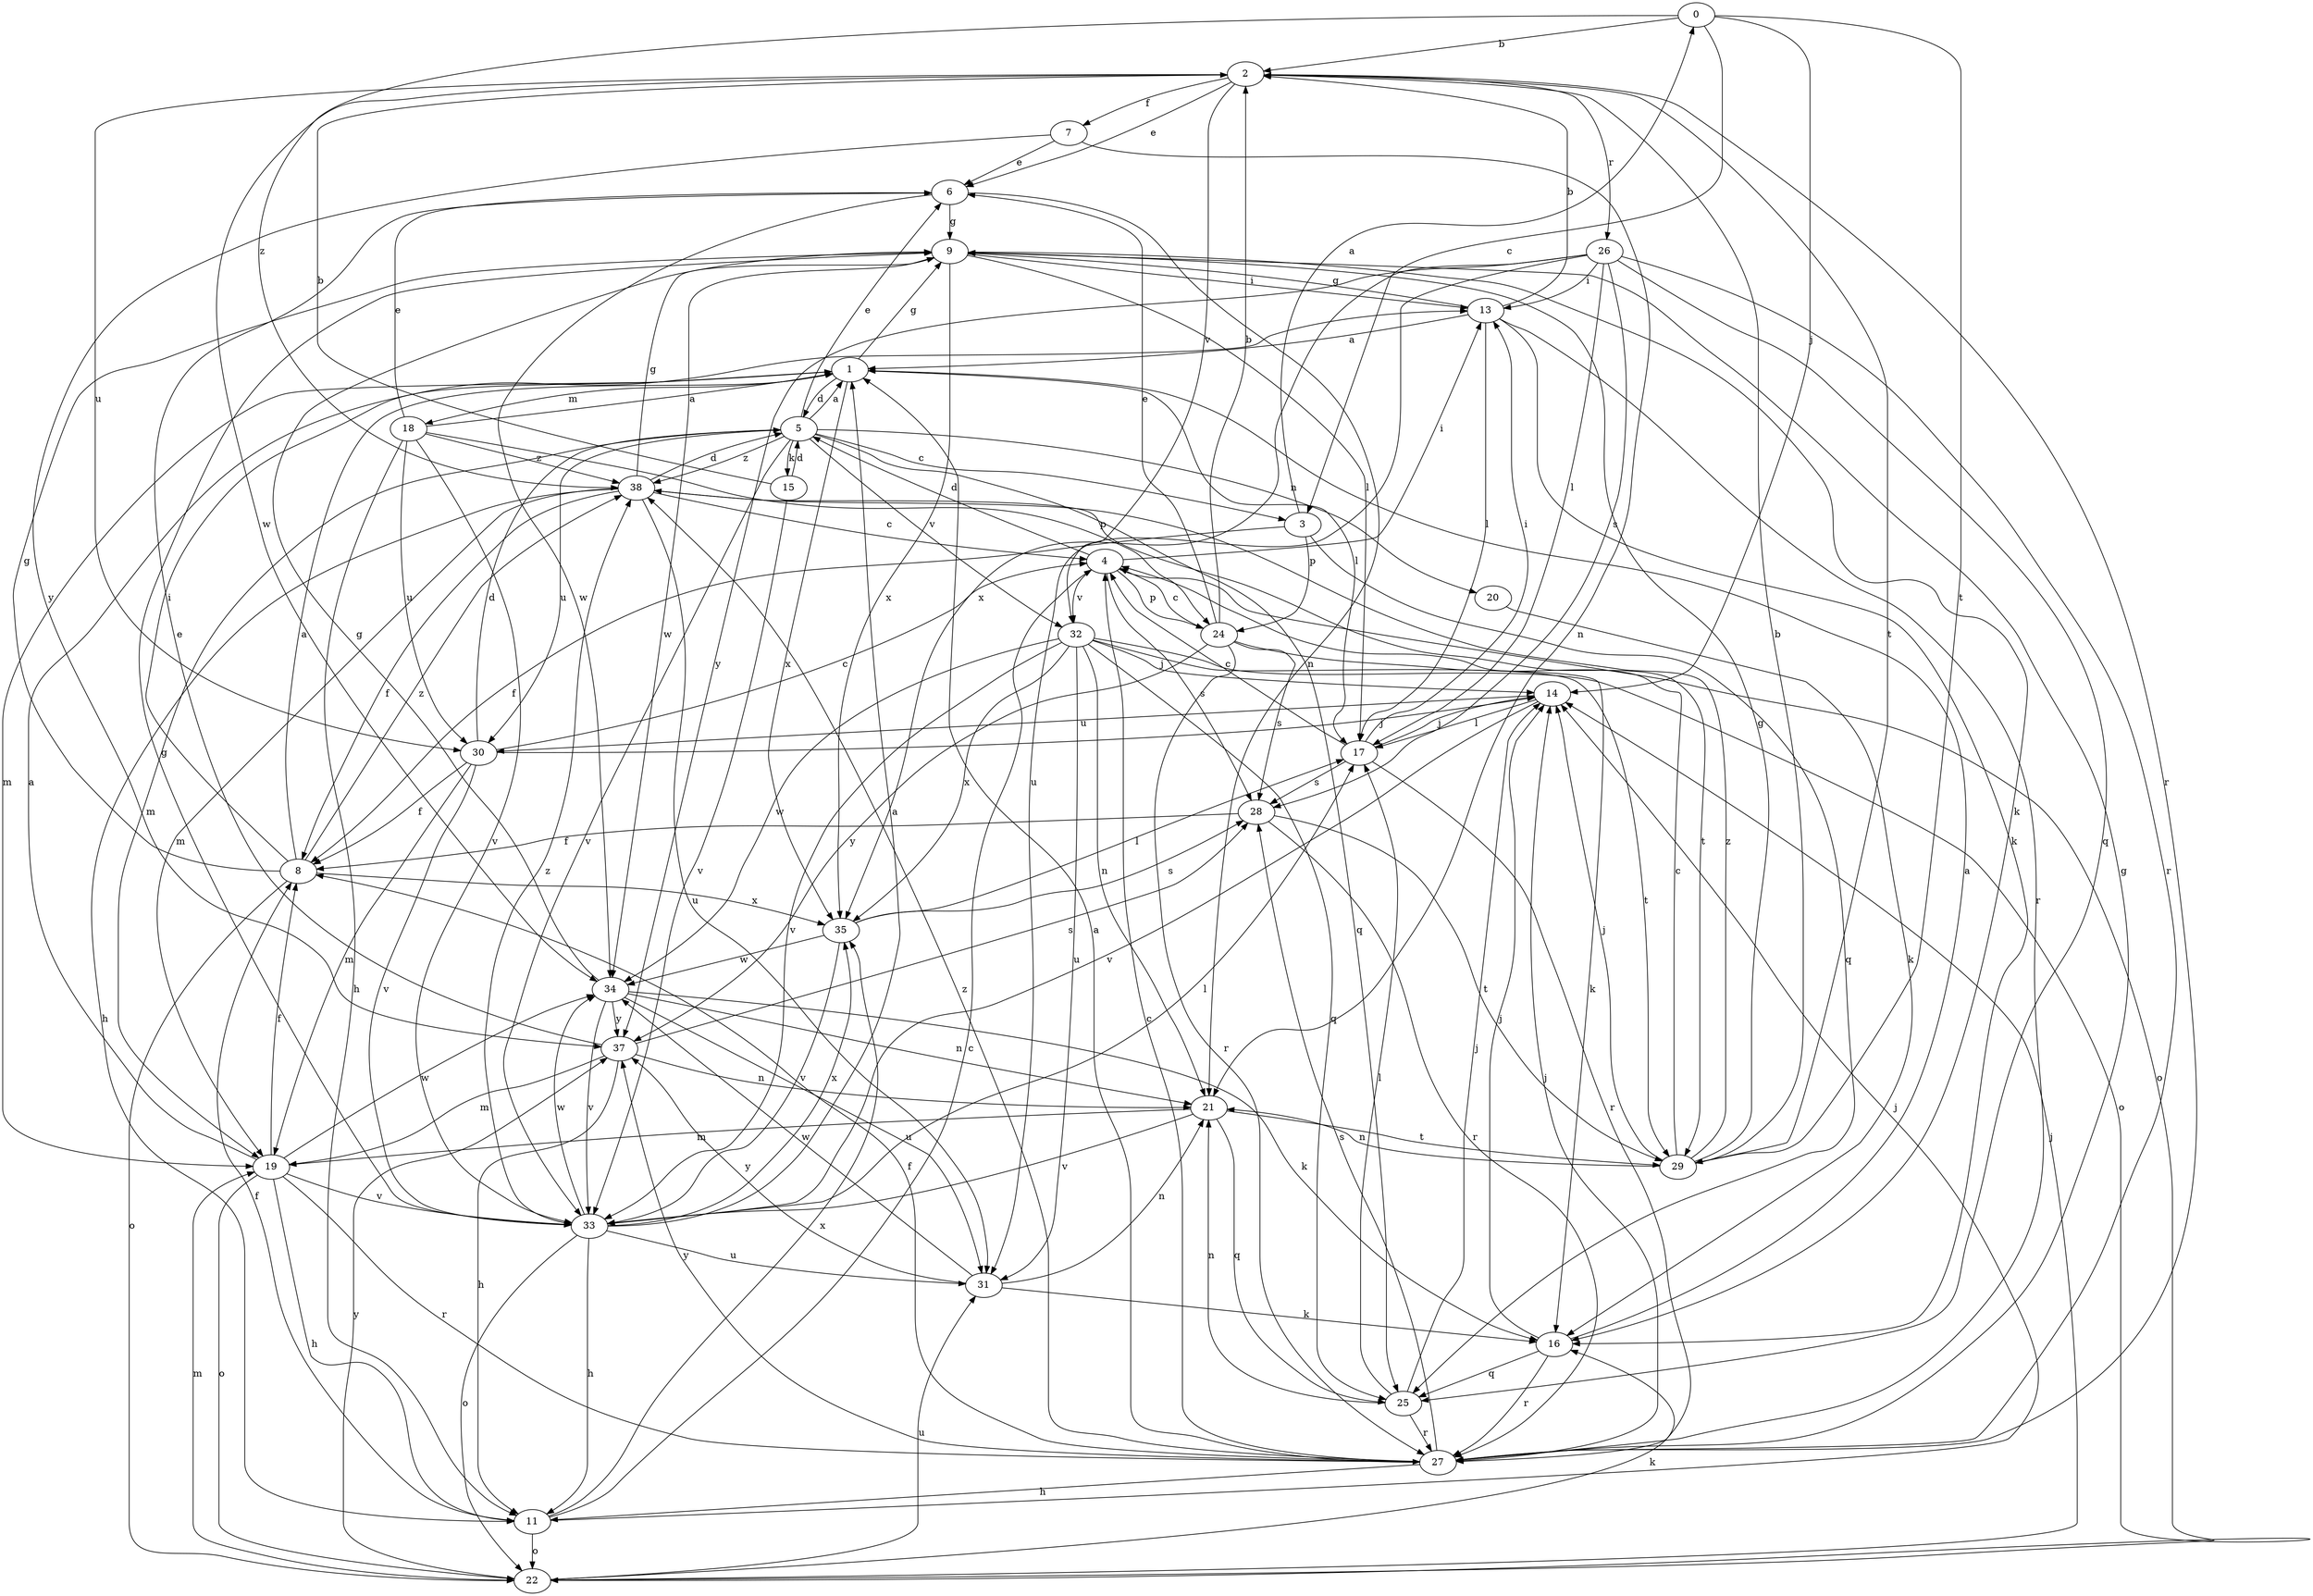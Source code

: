 strict digraph  {
0;
1;
2;
3;
4;
5;
6;
7;
8;
9;
11;
13;
14;
15;
16;
17;
18;
19;
20;
21;
22;
24;
25;
26;
27;
28;
29;
30;
31;
32;
33;
34;
35;
37;
38;
0 -> 2  [label=b];
0 -> 3  [label=c];
0 -> 14  [label=j];
0 -> 29  [label=t];
0 -> 38  [label=z];
1 -> 5  [label=d];
1 -> 9  [label=g];
1 -> 17  [label=l];
1 -> 18  [label=m];
1 -> 19  [label=m];
1 -> 35  [label=x];
2 -> 6  [label=e];
2 -> 7  [label=f];
2 -> 26  [label=r];
2 -> 27  [label=r];
2 -> 29  [label=t];
2 -> 30  [label=u];
2 -> 32  [label=v];
2 -> 34  [label=w];
3 -> 0  [label=a];
3 -> 8  [label=f];
3 -> 24  [label=p];
3 -> 25  [label=q];
4 -> 5  [label=d];
4 -> 13  [label=i];
4 -> 22  [label=o];
4 -> 24  [label=p];
4 -> 28  [label=s];
4 -> 32  [label=v];
5 -> 1  [label=a];
5 -> 3  [label=c];
5 -> 6  [label=e];
5 -> 15  [label=k];
5 -> 19  [label=m];
5 -> 20  [label=n];
5 -> 25  [label=q];
5 -> 30  [label=u];
5 -> 32  [label=v];
5 -> 33  [label=v];
5 -> 38  [label=z];
6 -> 9  [label=g];
6 -> 21  [label=n];
6 -> 34  [label=w];
7 -> 6  [label=e];
7 -> 21  [label=n];
7 -> 37  [label=y];
8 -> 1  [label=a];
8 -> 9  [label=g];
8 -> 13  [label=i];
8 -> 22  [label=o];
8 -> 35  [label=x];
8 -> 38  [label=z];
9 -> 13  [label=i];
9 -> 16  [label=k];
9 -> 17  [label=l];
9 -> 34  [label=w];
9 -> 35  [label=x];
11 -> 4  [label=c];
11 -> 8  [label=f];
11 -> 14  [label=j];
11 -> 22  [label=o];
11 -> 35  [label=x];
13 -> 1  [label=a];
13 -> 2  [label=b];
13 -> 9  [label=g];
13 -> 16  [label=k];
13 -> 17  [label=l];
13 -> 27  [label=r];
14 -> 17  [label=l];
14 -> 30  [label=u];
14 -> 33  [label=v];
15 -> 2  [label=b];
15 -> 5  [label=d];
15 -> 33  [label=v];
16 -> 1  [label=a];
16 -> 14  [label=j];
16 -> 25  [label=q];
16 -> 27  [label=r];
17 -> 4  [label=c];
17 -> 13  [label=i];
17 -> 14  [label=j];
17 -> 27  [label=r];
17 -> 28  [label=s];
18 -> 1  [label=a];
18 -> 6  [label=e];
18 -> 11  [label=h];
18 -> 24  [label=p];
18 -> 30  [label=u];
18 -> 33  [label=v];
18 -> 38  [label=z];
19 -> 1  [label=a];
19 -> 8  [label=f];
19 -> 11  [label=h];
19 -> 22  [label=o];
19 -> 27  [label=r];
19 -> 33  [label=v];
19 -> 34  [label=w];
20 -> 16  [label=k];
21 -> 19  [label=m];
21 -> 25  [label=q];
21 -> 29  [label=t];
21 -> 33  [label=v];
22 -> 14  [label=j];
22 -> 16  [label=k];
22 -> 19  [label=m];
22 -> 31  [label=u];
22 -> 37  [label=y];
24 -> 2  [label=b];
24 -> 4  [label=c];
24 -> 6  [label=e];
24 -> 16  [label=k];
24 -> 27  [label=r];
24 -> 28  [label=s];
24 -> 37  [label=y];
25 -> 14  [label=j];
25 -> 17  [label=l];
25 -> 21  [label=n];
25 -> 27  [label=r];
26 -> 13  [label=i];
26 -> 17  [label=l];
26 -> 25  [label=q];
26 -> 27  [label=r];
26 -> 28  [label=s];
26 -> 31  [label=u];
26 -> 35  [label=x];
26 -> 37  [label=y];
27 -> 1  [label=a];
27 -> 4  [label=c];
27 -> 8  [label=f];
27 -> 9  [label=g];
27 -> 11  [label=h];
27 -> 14  [label=j];
27 -> 28  [label=s];
27 -> 37  [label=y];
27 -> 38  [label=z];
28 -> 8  [label=f];
28 -> 27  [label=r];
28 -> 29  [label=t];
29 -> 2  [label=b];
29 -> 4  [label=c];
29 -> 9  [label=g];
29 -> 14  [label=j];
29 -> 21  [label=n];
29 -> 38  [label=z];
30 -> 4  [label=c];
30 -> 5  [label=d];
30 -> 8  [label=f];
30 -> 14  [label=j];
30 -> 19  [label=m];
30 -> 33  [label=v];
31 -> 16  [label=k];
31 -> 21  [label=n];
31 -> 34  [label=w];
31 -> 37  [label=y];
32 -> 14  [label=j];
32 -> 21  [label=n];
32 -> 22  [label=o];
32 -> 25  [label=q];
32 -> 29  [label=t];
32 -> 31  [label=u];
32 -> 33  [label=v];
32 -> 34  [label=w];
32 -> 35  [label=x];
33 -> 1  [label=a];
33 -> 9  [label=g];
33 -> 11  [label=h];
33 -> 17  [label=l];
33 -> 22  [label=o];
33 -> 31  [label=u];
33 -> 34  [label=w];
33 -> 35  [label=x];
33 -> 38  [label=z];
34 -> 9  [label=g];
34 -> 16  [label=k];
34 -> 21  [label=n];
34 -> 31  [label=u];
34 -> 33  [label=v];
34 -> 37  [label=y];
35 -> 17  [label=l];
35 -> 28  [label=s];
35 -> 33  [label=v];
35 -> 34  [label=w];
37 -> 6  [label=e];
37 -> 11  [label=h];
37 -> 19  [label=m];
37 -> 21  [label=n];
37 -> 28  [label=s];
38 -> 4  [label=c];
38 -> 5  [label=d];
38 -> 8  [label=f];
38 -> 9  [label=g];
38 -> 11  [label=h];
38 -> 19  [label=m];
38 -> 29  [label=t];
38 -> 31  [label=u];
}
